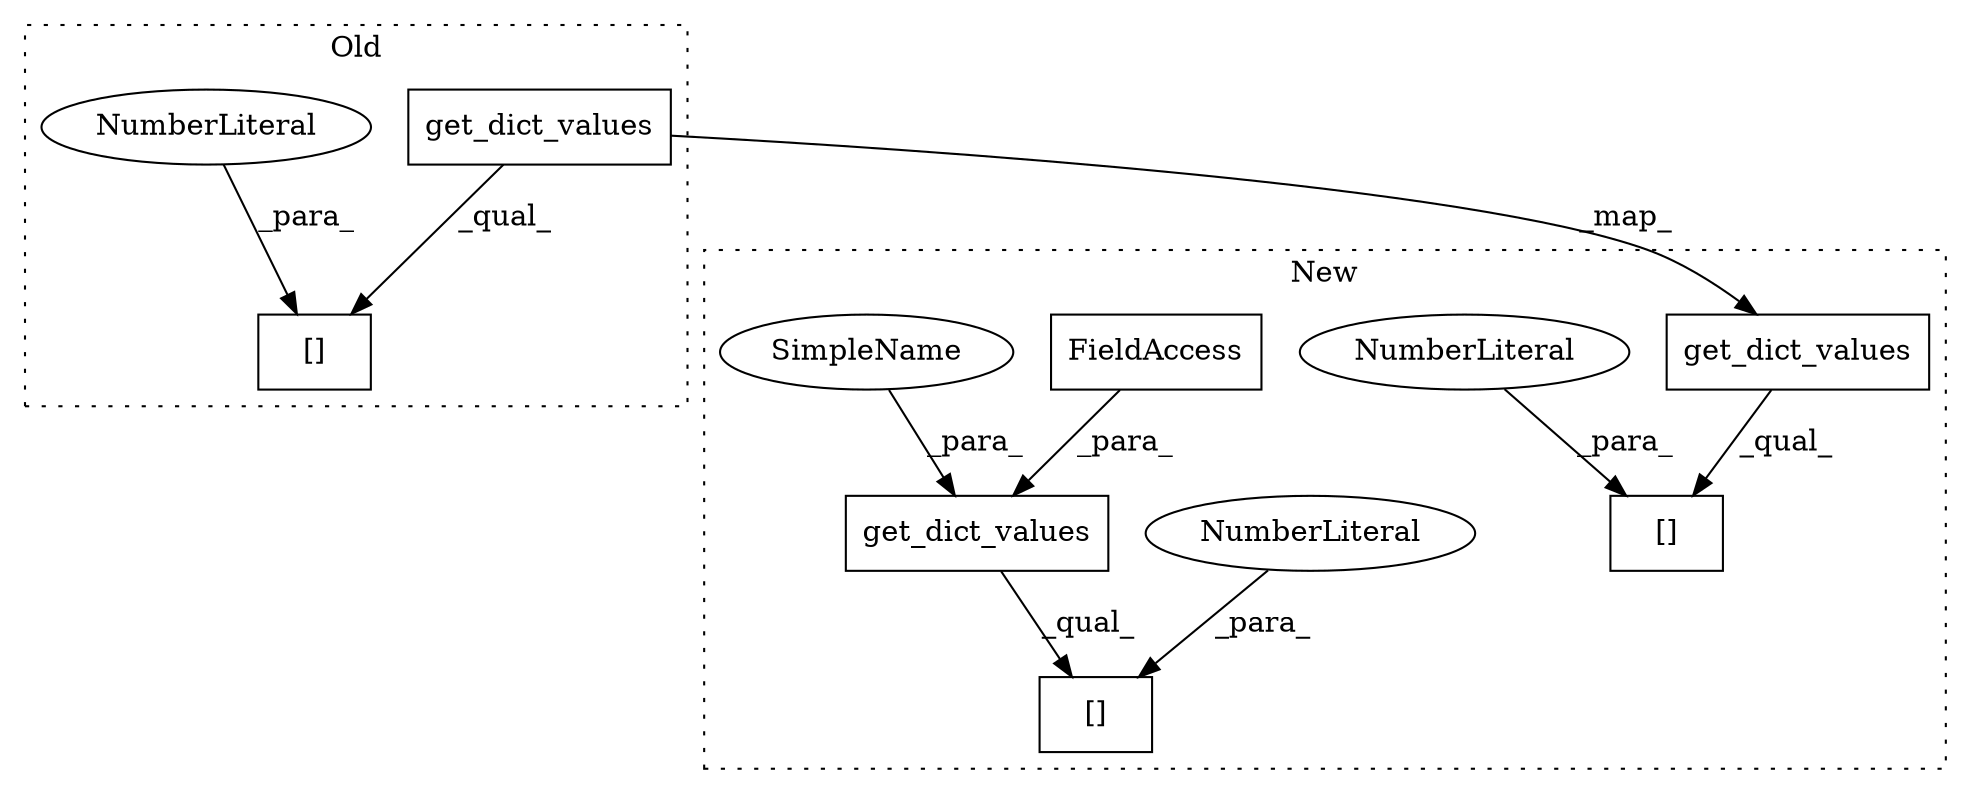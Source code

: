 digraph G {
subgraph cluster0 {
1 [label="get_dict_values" a="32" s="2695,2743" l="16,1" shape="box"];
5 [label="[]" a="2" s="2695,2746" l="50,1" shape="box"];
6 [label="NumberLiteral" a="34" s="2745" l="1" shape="ellipse"];
label = "Old";
style="dotted";
}
subgraph cluster1 {
2 [label="get_dict_values" a="32" s="2709,2757" l="16,1" shape="box"];
3 [label="[]" a="2" s="2856,2860" l="3,1" shape="box"];
4 [label="NumberLiteral" a="34" s="2859" l="1" shape="ellipse"];
7 [label="get_dict_values" a="32" s="2767,2808" l="16,1" shape="box"];
8 [label="[]" a="2" s="2905,2909" l="3,1" shape="box"];
9 [label="NumberLiteral" a="34" s="2908" l="1" shape="ellipse"];
10 [label="FieldAccess" a="22" s="2795" l="13" shape="box"];
11 [label="SimpleName" a="42" s="2783" l="11" shape="ellipse"];
label = "New";
style="dotted";
}
1 -> 5 [label="_qual_"];
1 -> 2 [label="_map_"];
2 -> 3 [label="_qual_"];
4 -> 3 [label="_para_"];
6 -> 5 [label="_para_"];
7 -> 8 [label="_qual_"];
9 -> 8 [label="_para_"];
10 -> 7 [label="_para_"];
11 -> 7 [label="_para_"];
}